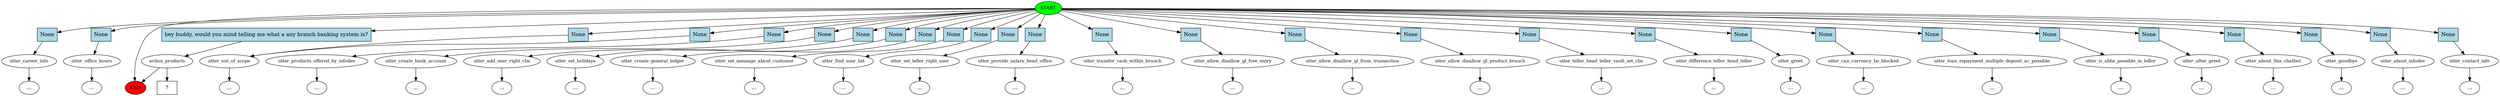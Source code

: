 digraph  {
0 [class="start active", fillcolor=green, fontsize=12, label=START, style=filled];
"-1" [class=end, fillcolor=red, fontsize=12, label=END, style=filled];
1 [class="", fontsize=12, label=utter_career_info];
"-3" [class=ellipsis, label="..."];
2 [class="", fontsize=12, label=utter_office_hours];
"-4" [class=ellipsis, label="..."];
3 [class="", fontsize=12, label=utter_out_of_scope];
4 [class=active, fontsize=12, label=action_products];
5 [class="", fontsize=12, label=utter_products_offered_by_infodev];
"-7" [class=ellipsis, label="..."];
7 [class="", fontsize=12, label=utter_create_bank_account];
"-8" [class=ellipsis, label="..."];
8 [class="", fontsize=12, label=utter_add_user_right_cbs];
"-9" [class=ellipsis, label="..."];
9 [class="", fontsize=12, label=utter_set_holidays];
"-10" [class=ellipsis, label="..."];
10 [class="", fontsize=12, label=utter_create_general_ledger];
"-11" [class=ellipsis, label="..."];
11 [class="", fontsize=12, label=utter_set_message_about_customer];
"-12" [class=ellipsis, label="..."];
12 [class="", fontsize=12, label=utter_find_user_list];
"-13" [class=ellipsis, label="..."];
13 [class="", fontsize=12, label=utter_set_teller_right_user];
"-14" [class=ellipsis, label="..."];
14 [class="", fontsize=12, label=utter_provide_salary_head_office];
"-15" [class=ellipsis, label="..."];
15 [class="", fontsize=12, label=utter_transfer_cash_within_branch];
"-16" [class=ellipsis, label="..."];
16 [class="", fontsize=12, label=utter_allow_disallow_gl_free_entry];
"-17" [class=ellipsis, label="..."];
17 [class="", fontsize=12, label=utter_allow_disallow_gl_from_transaction];
"-18" [class=ellipsis, label="..."];
18 [class="", fontsize=12, label=utter_allow_disallow_gl_product_branch];
"-19" [class=ellipsis, label="..."];
19 [class="", fontsize=12, label=utter_teller_head_teller_vault_set_cbs];
"-20" [class=ellipsis, label="..."];
20 [class="", fontsize=12, label=utter_difference_teller_head_teller];
"-21" [class=ellipsis, label="..."];
21 [class="", fontsize=12, label=utter_greet];
"-22" [class=ellipsis, label="..."];
22 [class="", fontsize=12, label=utter_can_currency_be_blocked];
"-23" [class=ellipsis, label="..."];
23 [class="", fontsize=12, label=utter_loan_repayment_multiple_deposit_ac_possible];
"-24" [class=ellipsis, label="..."];
24 [class="", fontsize=12, label=utter_is_abbs_possible_in_teller];
"-25" [class=ellipsis, label="..."];
25 [class="", fontsize=12, label=utter_after_greet];
"-26" [class=ellipsis, label="..."];
26 [class="", fontsize=12, label=utter_about_this_chatbot];
"-27" [class=ellipsis, label="..."];
27 [class="", fontsize=12, label=utter_goodbye];
"-28" [class=ellipsis, label="..."];
"-30" [class=ellipsis, label="..."];
30 [class="", fontsize=12, label=utter_about_infodev];
"-31" [class=ellipsis, label="..."];
31 [class="", fontsize=12, label=utter_contact_info];
"-32" [class=ellipsis, label="..."];
34 [class="intent dashed active", label="  ?  ", shape=rect];
35 [class=intent, fillcolor=lightblue, label=None, shape=rect, style=filled];
36 [class=intent, fillcolor=lightblue, label=None, shape=rect, style=filled];
37 [class=intent, fillcolor=lightblue, label=None, shape=rect, style=filled];
38 [class=intent, fillcolor=lightblue, label=None, shape=rect, style=filled];
39 [class="intent active", fillcolor=lightblue, label="hey buddy, would you mind telling me what a any branch banking system is?", shape=rect, style=filled];
40 [class=intent, fillcolor=lightblue, label=None, shape=rect, style=filled];
41 [class=intent, fillcolor=lightblue, label=None, shape=rect, style=filled];
42 [class=intent, fillcolor=lightblue, label=None, shape=rect, style=filled];
43 [class=intent, fillcolor=lightblue, label=None, shape=rect, style=filled];
44 [class=intent, fillcolor=lightblue, label=None, shape=rect, style=filled];
45 [class=intent, fillcolor=lightblue, label=None, shape=rect, style=filled];
46 [class=intent, fillcolor=lightblue, label=None, shape=rect, style=filled];
47 [class=intent, fillcolor=lightblue, label=None, shape=rect, style=filled];
48 [class=intent, fillcolor=lightblue, label=None, shape=rect, style=filled];
49 [class=intent, fillcolor=lightblue, label=None, shape=rect, style=filled];
50 [class=intent, fillcolor=lightblue, label=None, shape=rect, style=filled];
51 [class=intent, fillcolor=lightblue, label=None, shape=rect, style=filled];
52 [class=intent, fillcolor=lightblue, label=None, shape=rect, style=filled];
53 [class=intent, fillcolor=lightblue, label=None, shape=rect, style=filled];
54 [class=intent, fillcolor=lightblue, label=None, shape=rect, style=filled];
55 [class=intent, fillcolor=lightblue, label=None, shape=rect, style=filled];
56 [class=intent, fillcolor=lightblue, label=None, shape=rect, style=filled];
57 [class=intent, fillcolor=lightblue, label=None, shape=rect, style=filled];
58 [class=intent, fillcolor=lightblue, label=None, shape=rect, style=filled];
59 [class=intent, fillcolor=lightblue, label=None, shape=rect, style=filled];
60 [class=intent, fillcolor=lightblue, label=None, shape=rect, style=filled];
61 [class=intent, fillcolor=lightblue, label=None, shape=rect, style=filled];
62 [class=intent, fillcolor=lightblue, label=None, shape=rect, style=filled];
63 [class=intent, fillcolor=lightblue, label=None, shape=rect, style=filled];
0 -> "-1"  [class="", key=NONE, label=""];
0 -> 35  [class="", key=0];
0 -> 36  [class="", key=0];
0 -> 37  [class="", key=0];
0 -> 38  [class="", key=0];
0 -> 39  [class=active, key=0];
0 -> 40  [class="", key=0];
0 -> 41  [class="", key=0];
0 -> 42  [class="", key=0];
0 -> 43  [class="", key=0];
0 -> 44  [class="", key=0];
0 -> 45  [class="", key=0];
0 -> 46  [class="", key=0];
0 -> 47  [class="", key=0];
0 -> 48  [class="", key=0];
0 -> 49  [class="", key=0];
0 -> 50  [class="", key=0];
0 -> 51  [class="", key=0];
0 -> 52  [class="", key=0];
0 -> 53  [class="", key=0];
0 -> 54  [class="", key=0];
0 -> 55  [class="", key=0];
0 -> 56  [class="", key=0];
0 -> 57  [class="", key=0];
0 -> 58  [class="", key=0];
0 -> 59  [class="", key=0];
0 -> 60  [class="", key=0];
0 -> 61  [class="", key=0];
0 -> 62  [class="", key=0];
0 -> 63  [class="", key=0];
1 -> "-3"  [class="", key=NONE, label=""];
2 -> "-4"  [class="", key=NONE, label=""];
3 -> "-30"  [class="", key=NONE, label=""];
4 -> "-1"  [class="", key=NONE, label=""];
4 -> 34  [class=active, key=NONE, label=""];
5 -> "-7"  [class="", key=NONE, label=""];
7 -> "-8"  [class="", key=NONE, label=""];
8 -> "-9"  [class="", key=NONE, label=""];
9 -> "-10"  [class="", key=NONE, label=""];
10 -> "-11"  [class="", key=NONE, label=""];
11 -> "-12"  [class="", key=NONE, label=""];
12 -> "-13"  [class="", key=NONE, label=""];
13 -> "-14"  [class="", key=NONE, label=""];
14 -> "-15"  [class="", key=NONE, label=""];
15 -> "-16"  [class="", key=NONE, label=""];
16 -> "-17"  [class="", key=NONE, label=""];
17 -> "-18"  [class="", key=NONE, label=""];
18 -> "-19"  [class="", key=NONE, label=""];
19 -> "-20"  [class="", key=NONE, label=""];
20 -> "-21"  [class="", key=NONE, label=""];
21 -> "-22"  [class="", key=NONE, label=""];
22 -> "-23"  [class="", key=NONE, label=""];
23 -> "-24"  [class="", key=NONE, label=""];
24 -> "-25"  [class="", key=NONE, label=""];
25 -> "-26"  [class="", key=NONE, label=""];
26 -> "-27"  [class="", key=NONE, label=""];
27 -> "-28"  [class="", key=NONE, label=""];
30 -> "-31"  [class="", key=NONE, label=""];
31 -> "-32"  [class="", key=NONE, label=""];
35 -> 1  [class="", key=0];
36 -> 2  [class="", key=0];
37 -> 3  [class="", key=0];
38 -> 3  [class="", key=0];
39 -> 4  [class=active, key=0];
40 -> 5  [class="", key=0];
41 -> 7  [class="", key=0];
42 -> 8  [class="", key=0];
43 -> 9  [class="", key=0];
44 -> 10  [class="", key=0];
45 -> 11  [class="", key=0];
46 -> 12  [class="", key=0];
47 -> 13  [class="", key=0];
48 -> 14  [class="", key=0];
49 -> 15  [class="", key=0];
50 -> 16  [class="", key=0];
51 -> 17  [class="", key=0];
52 -> 18  [class="", key=0];
53 -> 19  [class="", key=0];
54 -> 20  [class="", key=0];
55 -> 21  [class="", key=0];
56 -> 22  [class="", key=0];
57 -> 23  [class="", key=0];
58 -> 24  [class="", key=0];
59 -> 25  [class="", key=0];
60 -> 26  [class="", key=0];
61 -> 27  [class="", key=0];
62 -> 30  [class="", key=0];
63 -> 31  [class="", key=0];
}
